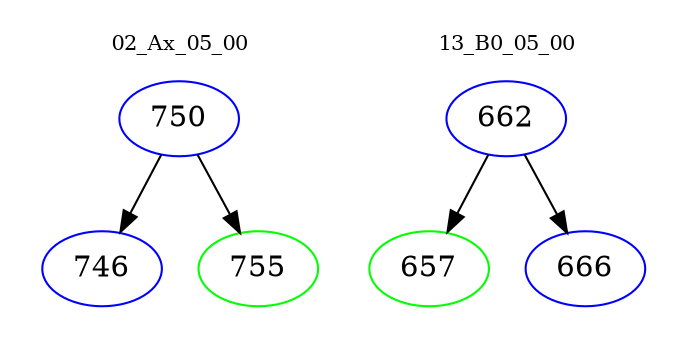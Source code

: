 digraph{
subgraph cluster_0 {
color = white
label = "02_Ax_05_00";
fontsize=10;
T0_750 [label="750", color="blue"]
T0_750 -> T0_746 [color="black"]
T0_746 [label="746", color="blue"]
T0_750 -> T0_755 [color="black"]
T0_755 [label="755", color="green"]
}
subgraph cluster_1 {
color = white
label = "13_B0_05_00";
fontsize=10;
T1_662 [label="662", color="blue"]
T1_662 -> T1_657 [color="black"]
T1_657 [label="657", color="green"]
T1_662 -> T1_666 [color="black"]
T1_666 [label="666", color="blue"]
}
}
